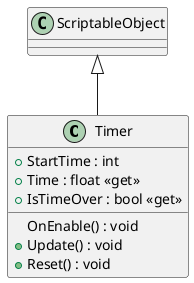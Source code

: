 @startuml
class Timer {
    + StartTime : int
    + Time : float <<get>>
    + IsTimeOver : bool <<get>>
    OnEnable() : void
    + Update() : void
    + Reset() : void
}
ScriptableObject <|-- Timer
@enduml
